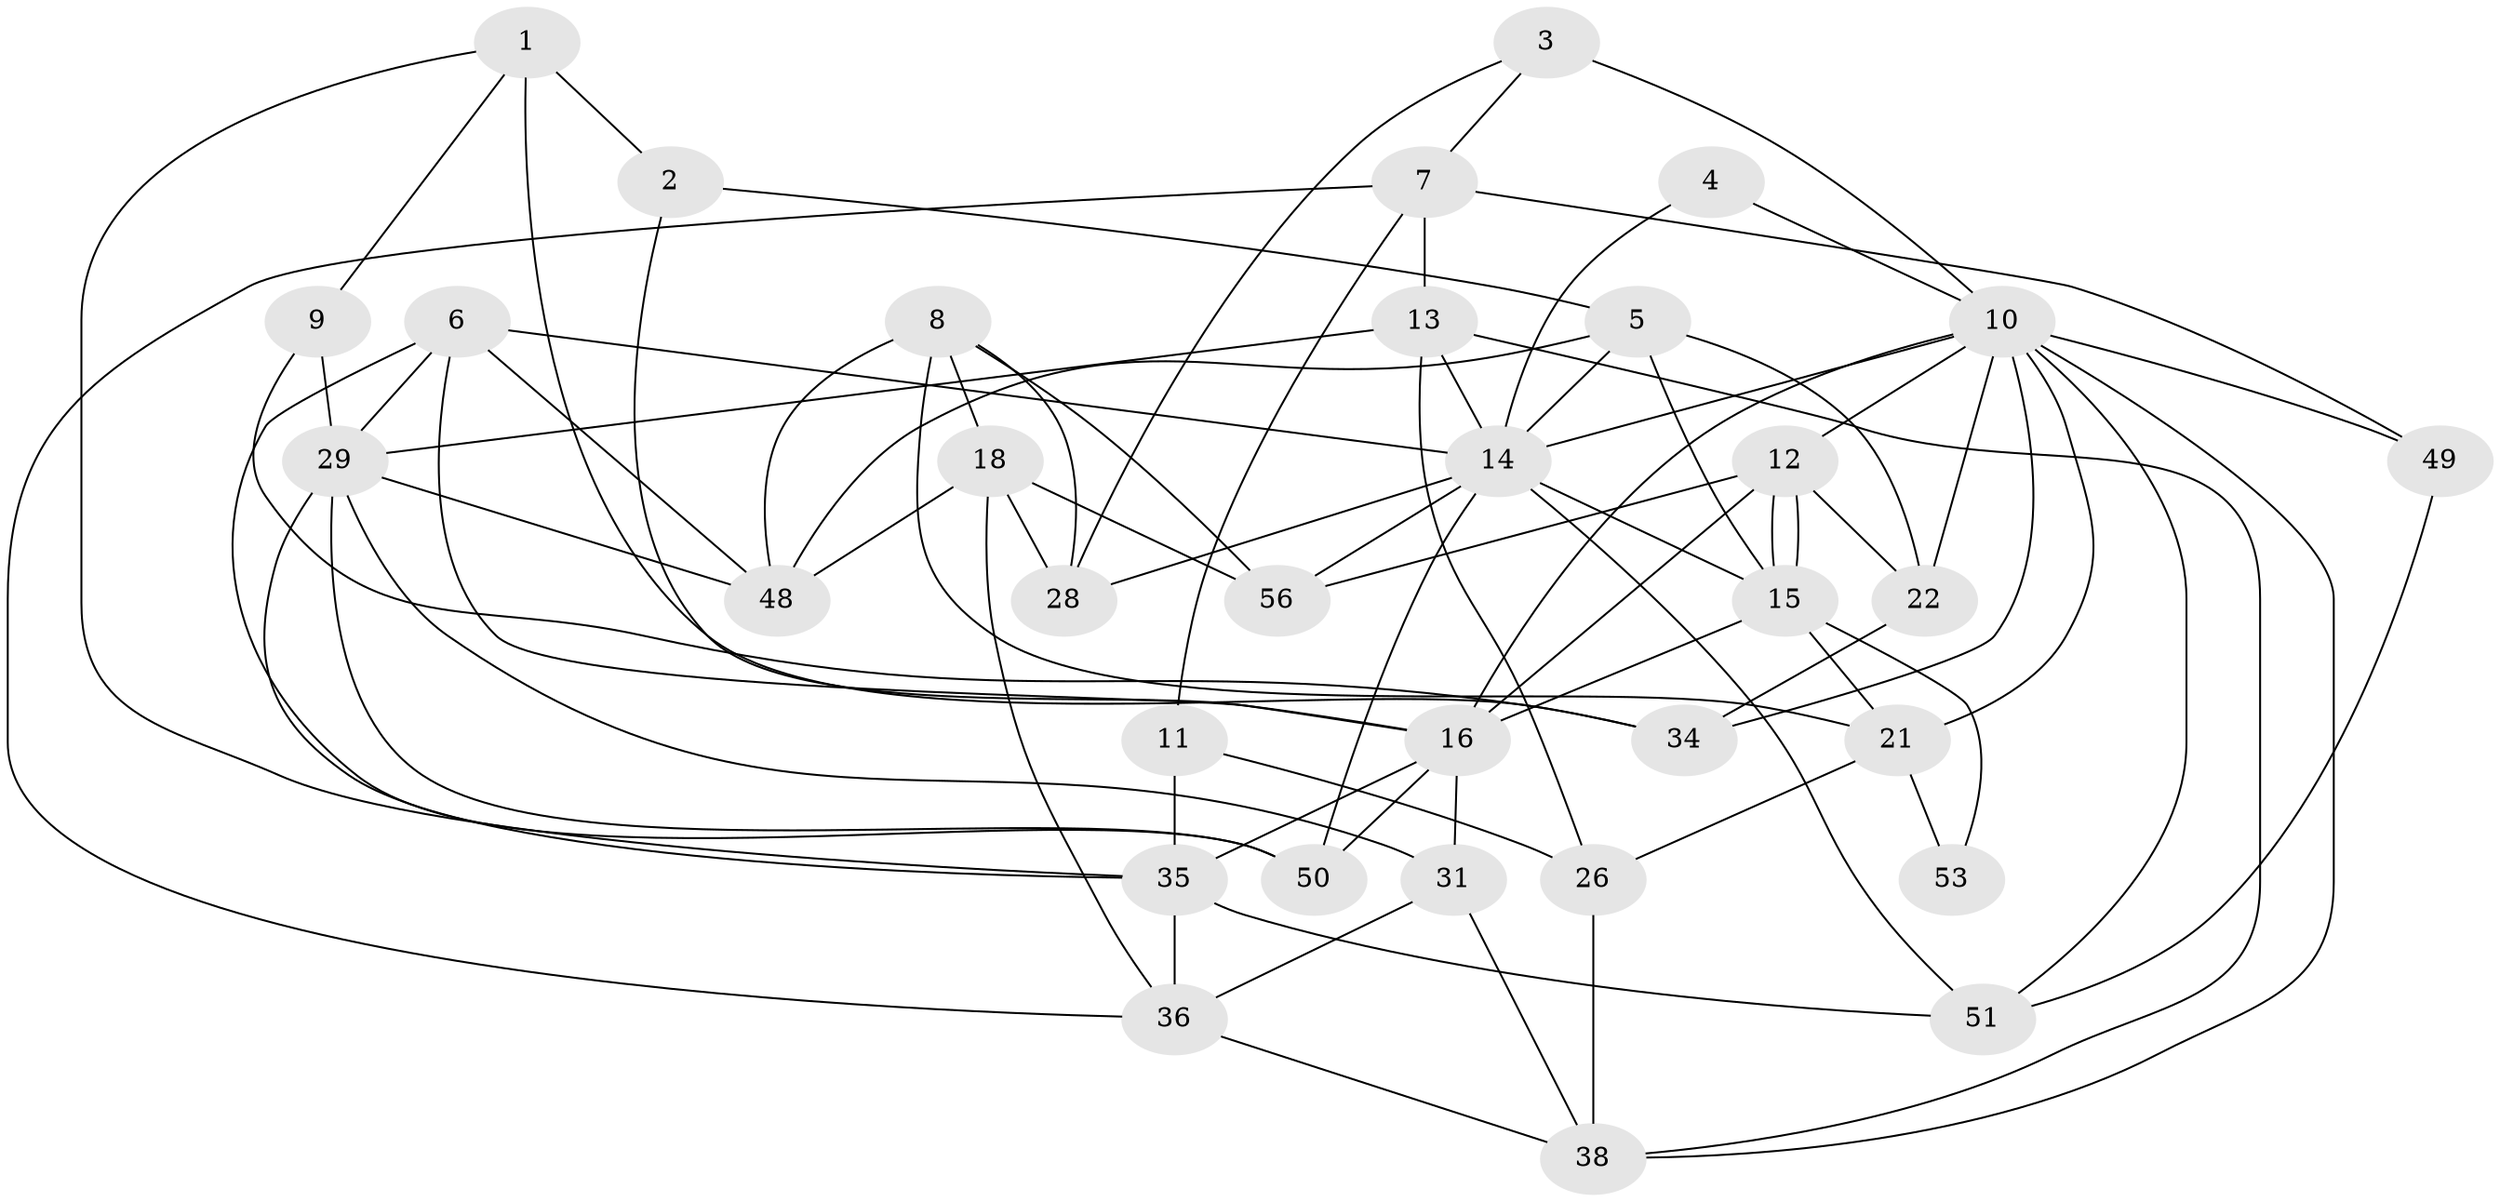 // original degree distribution, {4: 0.3103448275862069, 2: 0.13793103448275862, 3: 0.2413793103448276, 5: 0.1896551724137931, 9: 0.017241379310344827, 6: 0.06896551724137931, 7: 0.034482758620689655}
// Generated by graph-tools (version 1.1) at 2025/11/02/27/25 16:11:20]
// undirected, 33 vertices, 80 edges
graph export_dot {
graph [start="1"]
  node [color=gray90,style=filled];
  1;
  2 [super="+47"];
  3 [super="+43"];
  4;
  5 [super="+44"];
  6 [super="+57"];
  7 [super="+37"];
  8 [super="+46"];
  9 [super="+23"];
  10 [super="+20"];
  11;
  12 [super="+32"];
  13 [super="+17"];
  14 [super="+41"];
  15 [super="+27"];
  16 [super="+24"];
  18 [super="+19"];
  21 [super="+33"];
  22 [super="+25"];
  26 [super="+55"];
  28;
  29 [super="+30"];
  31 [super="+40"];
  34 [super="+42"];
  35 [super="+45"];
  36 [super="+54"];
  38 [super="+39"];
  48 [super="+58"];
  49;
  50;
  51 [super="+52"];
  53;
  56;
  1 -- 35;
  1 -- 9;
  1 -- 2;
  1 -- 34;
  2 -- 5;
  2 -- 16;
  3 -- 10 [weight=2];
  3 -- 7;
  3 -- 28;
  4 -- 10;
  4 -- 14;
  5 -- 22;
  5 -- 14;
  5 -- 15 [weight=2];
  5 -- 48;
  6 -- 50;
  6 -- 14;
  6 -- 48 [weight=2];
  6 -- 16;
  6 -- 29;
  7 -- 11;
  7 -- 49;
  7 -- 13;
  7 -- 36;
  8 -- 18;
  8 -- 28;
  8 -- 56;
  8 -- 48 [weight=2];
  8 -- 21;
  9 -- 29;
  9 -- 34;
  10 -- 22;
  10 -- 16;
  10 -- 12;
  10 -- 21;
  10 -- 49;
  10 -- 34 [weight=2];
  10 -- 38 [weight=2];
  10 -- 14;
  10 -- 51;
  11 -- 35 [weight=2];
  11 -- 26;
  12 -- 15;
  12 -- 15;
  12 -- 16;
  12 -- 56;
  12 -- 22;
  13 -- 14;
  13 -- 38;
  13 -- 29;
  13 -- 26;
  14 -- 15;
  14 -- 50;
  14 -- 51;
  14 -- 56;
  14 -- 28;
  15 -- 16;
  15 -- 53;
  15 -- 21;
  16 -- 50;
  16 -- 35;
  16 -- 31;
  18 -- 56;
  18 -- 48;
  18 -- 36;
  18 -- 28;
  21 -- 53;
  21 -- 26;
  22 -- 34;
  26 -- 38;
  29 -- 50;
  29 -- 31;
  29 -- 35;
  29 -- 48;
  31 -- 36;
  31 -- 38;
  35 -- 36 [weight=2];
  35 -- 51;
  36 -- 38 [weight=2];
  49 -- 51;
}
